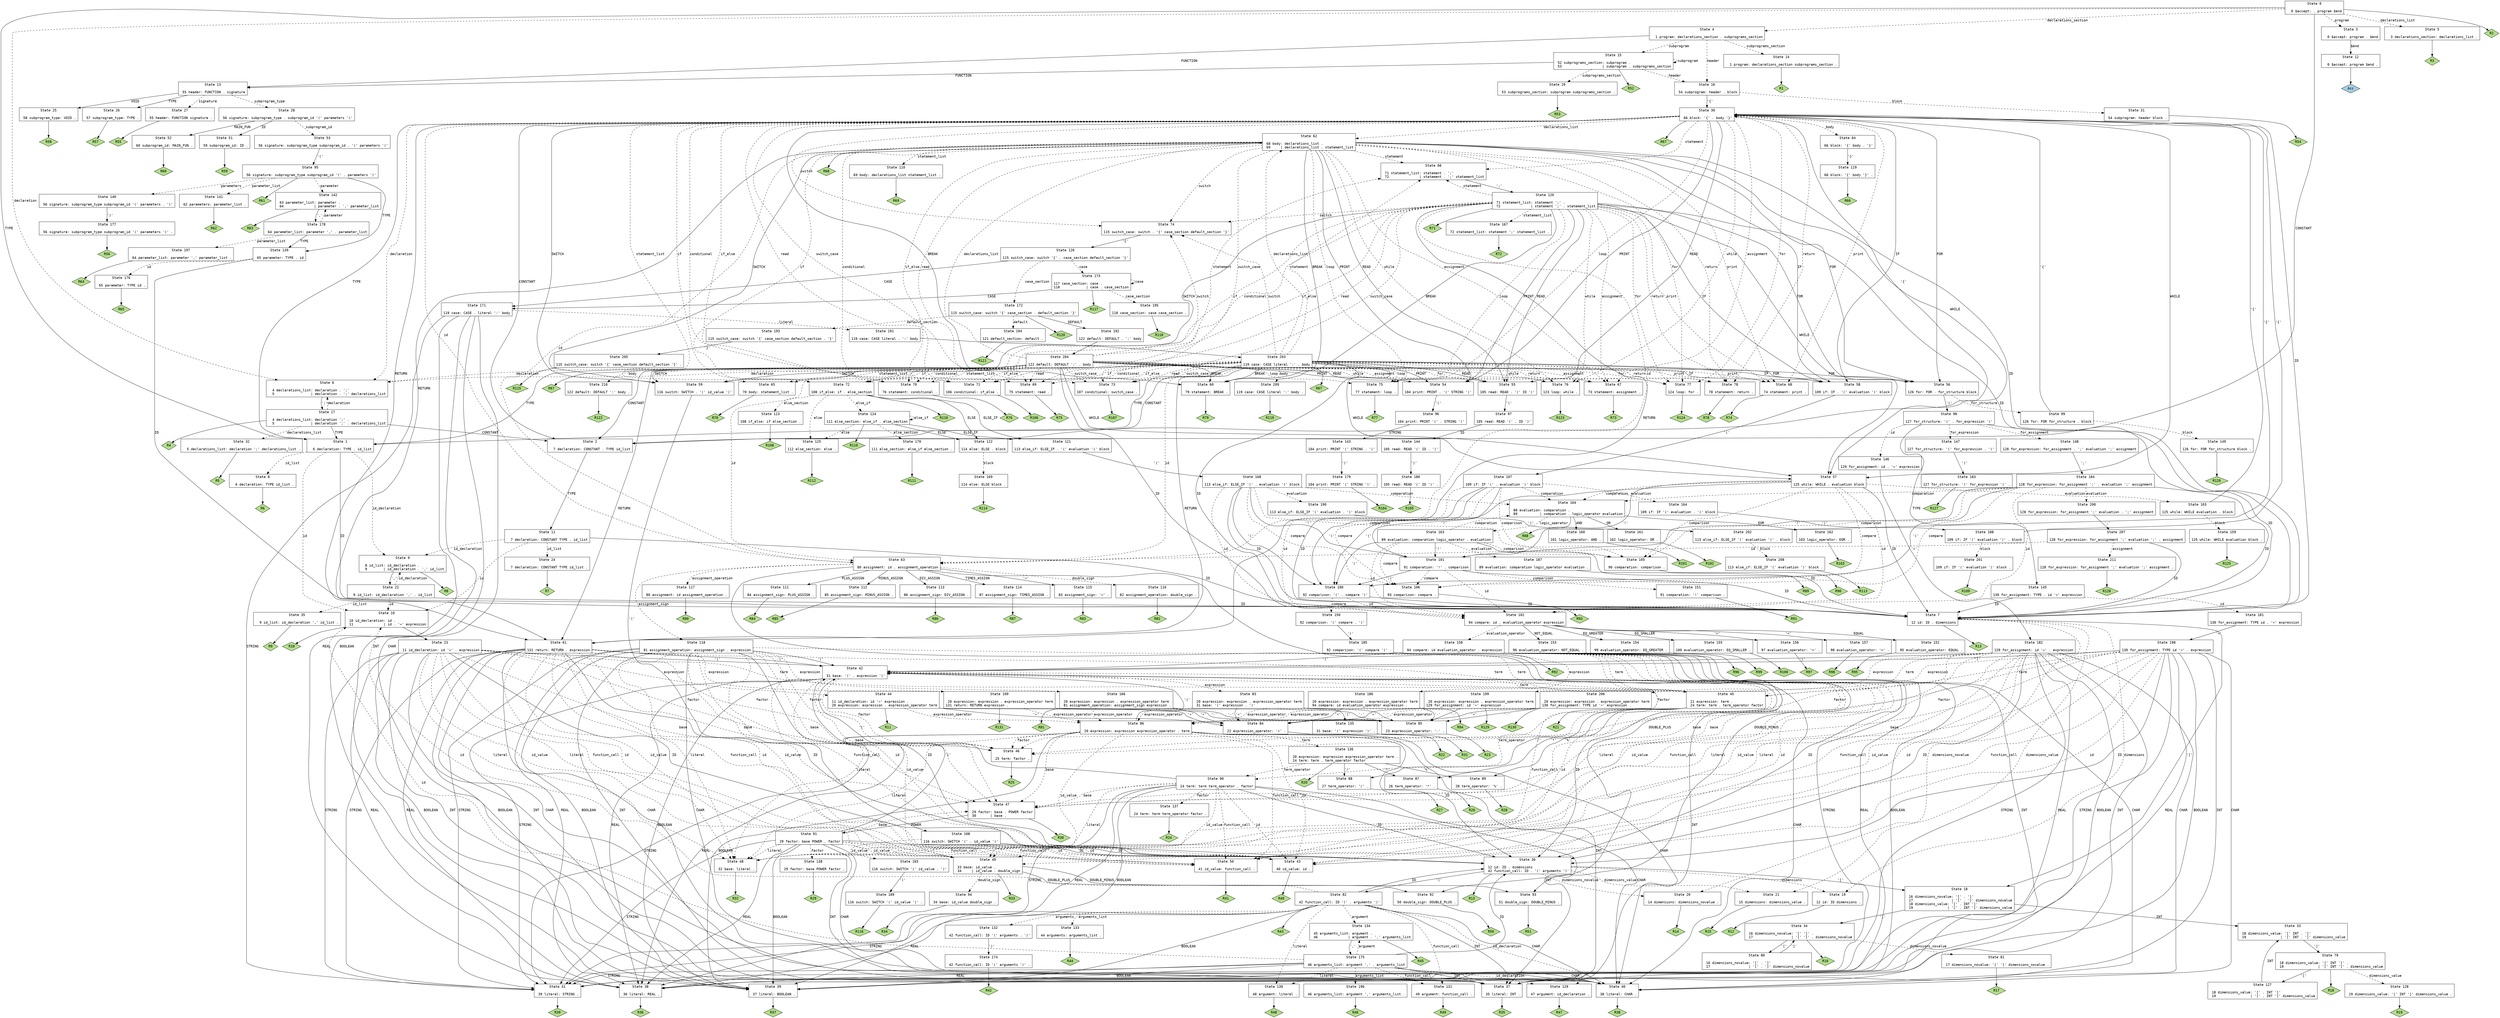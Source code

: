 // Generated by GNU Bison 3.5.1.
// Report bugs to <bug-bison@gnu.org>.
// Home page: <https://www.gnu.org/software/bison/>.

digraph "parser.y"
{
  node [fontname = courier, shape = box, colorscheme = paired6]
  edge [fontname = courier]

  0 [label="State 0\n\l  0 $accept: . program $end\l"]
  0 -> 1 [style=solid label="TYPE"]
  0 -> 2 [style=solid label="CONSTANT"]
  0 -> 3 [style=dashed label="program"]
  0 -> 4 [style=dashed label="declarations_section"]
  0 -> 5 [style=dashed label="declarations_list"]
  0 -> 6 [style=dashed label="declaration"]
  0 -> "0R2" [style=solid]
 "0R2" [label="R2", fillcolor=3, shape=diamond, style=filled]
  1 [label="State 1\n\l  6 declaration: TYPE . id_list\l"]
  1 -> 7 [style=solid label="ID"]
  1 -> 8 [style=dashed label="id_list"]
  1 -> 9 [style=dashed label="id_declaration"]
  1 -> 10 [style=dashed label="id"]
  2 [label="State 2\n\l  7 declaration: CONSTANT . TYPE id_list\l"]
  2 -> 11 [style=solid label="TYPE"]
  3 [label="State 3\n\l  0 $accept: program . $end\l"]
  3 -> 12 [style=solid label="$end"]
  4 [label="State 4\n\l  1 program: declarations_section . subprograms_section\l"]
  4 -> 13 [style=solid label="FUNCTION"]
  4 -> 14 [style=dashed label="subprograms_section"]
  4 -> 15 [style=dashed label="subprogram"]
  4 -> 16 [style=dashed label="header"]
  5 [label="State 5\n\l  3 declarations_section: declarations_list .\l"]
  5 -> "5R3" [style=solid]
 "5R3" [label="R3", fillcolor=3, shape=diamond, style=filled]
  6 [label="State 6\n\l  4 declarations_list: declaration . ';'\l  5                  | declaration . ';' declarations_list\l"]
  6 -> 17 [style=solid label="';'"]
  7 [label="State 7\n\l 12 id: ID . dimensions\l"]
  7 -> 18 [style=solid label="'['"]
  7 -> 19 [style=dashed label="dimensions"]
  7 -> 20 [style=dashed label="dimensions_novalue"]
  7 -> 21 [style=dashed label="dimensions_value"]
  7 -> "7R13" [style=solid]
 "7R13" [label="R13", fillcolor=3, shape=diamond, style=filled]
  8 [label="State 8\n\l  6 declaration: TYPE id_list .\l"]
  8 -> "8R6" [style=solid]
 "8R6" [label="R6", fillcolor=3, shape=diamond, style=filled]
  9 [label="State 9\n\l  8 id_list: id_declaration .\l  9        | id_declaration . ',' id_list\l"]
  9 -> 22 [style=solid label="','"]
  9 -> "9R8" [style=solid]
 "9R8" [label="R8", fillcolor=3, shape=diamond, style=filled]
  10 [label="State 10\n\l 10 id_declaration: id .\l 11               | id . '=' expression\l"]
  10 -> 23 [style=solid label="'='"]
  10 -> "10R10" [style=solid]
 "10R10" [label="R10", fillcolor=3, shape=diamond, style=filled]
  11 [label="State 11\n\l  7 declaration: CONSTANT TYPE . id_list\l"]
  11 -> 7 [style=solid label="ID"]
  11 -> 24 [style=dashed label="id_list"]
  11 -> 9 [style=dashed label="id_declaration"]
  11 -> 10 [style=dashed label="id"]
  12 [label="State 12\n\l  0 $accept: program $end .\l"]
  12 -> "12R0" [style=solid]
 "12R0" [label="Acc", fillcolor=1, shape=diamond, style=filled]
  13 [label="State 13\n\l 55 header: FUNCTION . signature\l"]
  13 -> 25 [style=solid label="VOID"]
  13 -> 26 [style=solid label="TYPE"]
  13 -> 27 [style=dashed label="signature"]
  13 -> 28 [style=dashed label="subprogram_type"]
  14 [label="State 14\n\l  1 program: declarations_section subprograms_section .\l"]
  14 -> "14R1" [style=solid]
 "14R1" [label="R1", fillcolor=3, shape=diamond, style=filled]
  15 [label="State 15\n\l 52 subprograms_section: subprogram .\l 53                    | subprogram . subprograms_section\l"]
  15 -> 13 [style=solid label="FUNCTION"]
  15 -> 29 [style=dashed label="subprograms_section"]
  15 -> 15 [style=dashed label="subprogram"]
  15 -> 16 [style=dashed label="header"]
  15 -> "15R52" [style=solid]
 "15R52" [label="R52", fillcolor=3, shape=diamond, style=filled]
  16 [label="State 16\n\l 54 subprogram: header . block\l"]
  16 -> 30 [style=solid label="'{'"]
  16 -> 31 [style=dashed label="block"]
  17 [label="State 17\n\l  4 declarations_list: declaration ';' .\l  5                  | declaration ';' . declarations_list\l"]
  17 -> 1 [style=solid label="TYPE"]
  17 -> 2 [style=solid label="CONSTANT"]
  17 -> 32 [style=dashed label="declarations_list"]
  17 -> 6 [style=dashed label="declaration"]
  17 -> "17R4" [style=solid]
 "17R4" [label="R4", fillcolor=3, shape=diamond, style=filled]
  18 [label="State 18\n\l 16 dimensions_novalue: '[' . ']'\l 17                   | '[' . ']' dimensions_novalue\l 18 dimensions_value: '[' . INT ']'\l 19                 | '[' . INT ']' dimensions_value\l"]
  18 -> 33 [style=solid label="INT"]
  18 -> 34 [style=solid label="']'"]
  19 [label="State 19\n\l 12 id: ID dimensions .\l"]
  19 -> "19R12" [style=solid]
 "19R12" [label="R12", fillcolor=3, shape=diamond, style=filled]
  20 [label="State 20\n\l 14 dimensions: dimensions_novalue .\l"]
  20 -> "20R14" [style=solid]
 "20R14" [label="R14", fillcolor=3, shape=diamond, style=filled]
  21 [label="State 21\n\l 15 dimensions: dimensions_value .\l"]
  21 -> "21R15" [style=solid]
 "21R15" [label="R15", fillcolor=3, shape=diamond, style=filled]
  22 [label="State 22\n\l  9 id_list: id_declaration ',' . id_list\l"]
  22 -> 7 [style=solid label="ID"]
  22 -> 35 [style=dashed label="id_list"]
  22 -> 9 [style=dashed label="id_declaration"]
  22 -> 10 [style=dashed label="id"]
  23 [label="State 23\n\l 11 id_declaration: id '=' . expression\l"]
  23 -> 36 [style=solid label="ID"]
  23 -> 37 [style=solid label="INT"]
  23 -> 38 [style=solid label="REAL"]
  23 -> 39 [style=solid label="BOOLEAN"]
  23 -> 40 [style=solid label="CHAR"]
  23 -> 41 [style=solid label="STRING"]
  23 -> 42 [style=solid label="'('"]
  23 -> 43 [style=dashed label="id"]
  23 -> 44 [style=dashed label="expression"]
  23 -> 45 [style=dashed label="term"]
  23 -> 46 [style=dashed label="factor"]
  23 -> 47 [style=dashed label="base"]
  23 -> 48 [style=dashed label="literal"]
  23 -> 49 [style=dashed label="id_value"]
  23 -> 50 [style=dashed label="function_call"]
  24 [label="State 24\n\l  7 declaration: CONSTANT TYPE id_list .\l"]
  24 -> "24R7" [style=solid]
 "24R7" [label="R7", fillcolor=3, shape=diamond, style=filled]
  25 [label="State 25\n\l 58 subprogram_type: VOID .\l"]
  25 -> "25R58" [style=solid]
 "25R58" [label="R58", fillcolor=3, shape=diamond, style=filled]
  26 [label="State 26\n\l 57 subprogram_type: TYPE .\l"]
  26 -> "26R57" [style=solid]
 "26R57" [label="R57", fillcolor=3, shape=diamond, style=filled]
  27 [label="State 27\n\l 55 header: FUNCTION signature .\l"]
  27 -> "27R55" [style=solid]
 "27R55" [label="R55", fillcolor=3, shape=diamond, style=filled]
  28 [label="State 28\n\l 56 signature: subprogram_type . subprogram_id '(' parameters ')'\l"]
  28 -> 51 [style=solid label="ID"]
  28 -> 52 [style=solid label="MAIN_FUN"]
  28 -> 53 [style=dashed label="subprogram_id"]
  29 [label="State 29\n\l 53 subprograms_section: subprogram subprograms_section .\l"]
  29 -> "29R53" [style=solid]
 "29R53" [label="R53", fillcolor=3, shape=diamond, style=filled]
  30 [label="State 30\n\l 66 block: '{' . body '}'\l"]
  30 -> 7 [style=solid label="ID"]
  30 -> 1 [style=solid label="TYPE"]
  30 -> 54 [style=solid label="PRINT"]
  30 -> 55 [style=solid label="READ"]
  30 -> 2 [style=solid label="CONSTANT"]
  30 -> 56 [style=solid label="FOR"]
  30 -> 57 [style=solid label="WHILE"]
  30 -> 58 [style=solid label="IF"]
  30 -> 59 [style=solid label="SWITCH"]
  30 -> 60 [style=solid label="BREAK"]
  30 -> 61 [style=solid label="RETURN"]
  30 -> 62 [style=dashed label="declarations_list"]
  30 -> 6 [style=dashed label="declaration"]
  30 -> 63 [style=dashed label="id"]
  30 -> 64 [style=dashed label="body"]
  30 -> 65 [style=dashed label="statement_list"]
  30 -> 66 [style=dashed label="statement"]
  30 -> 67 [style=dashed label="assignment"]
  30 -> 68 [style=dashed label="print"]
  30 -> 69 [style=dashed label="read"]
  30 -> 70 [style=dashed label="conditional"]
  30 -> 71 [style=dashed label="if_else"]
  30 -> 72 [style=dashed label="if"]
  30 -> 73 [style=dashed label="switch_case"]
  30 -> 74 [style=dashed label="switch"]
  30 -> 75 [style=dashed label="loop"]
  30 -> 76 [style=dashed label="while"]
  30 -> 77 [style=dashed label="for"]
  30 -> 78 [style=dashed label="return"]
  30 -> "30R67" [style=solid]
 "30R67" [label="R67", fillcolor=3, shape=diamond, style=filled]
  31 [label="State 31\n\l 54 subprogram: header block .\l"]
  31 -> "31R54" [style=solid]
 "31R54" [label="R54", fillcolor=3, shape=diamond, style=filled]
  32 [label="State 32\n\l  5 declarations_list: declaration ';' declarations_list .\l"]
  32 -> "32R5" [style=solid]
 "32R5" [label="R5", fillcolor=3, shape=diamond, style=filled]
  33 [label="State 33\n\l 18 dimensions_value: '[' INT . ']'\l 19                 | '[' INT . ']' dimensions_value\l"]
  33 -> 79 [style=solid label="']'"]
  34 [label="State 34\n\l 16 dimensions_novalue: '[' ']' .\l 17                   | '[' ']' . dimensions_novalue\l"]
  34 -> 80 [style=solid label="'['"]
  34 -> 81 [style=dashed label="dimensions_novalue"]
  34 -> "34R16" [style=solid]
 "34R16" [label="R16", fillcolor=3, shape=diamond, style=filled]
  35 [label="State 35\n\l  9 id_list: id_declaration ',' id_list .\l"]
  35 -> "35R9" [style=solid]
 "35R9" [label="R9", fillcolor=3, shape=diamond, style=filled]
  36 [label="State 36\n\l 12 id: ID . dimensions\l 42 function_call: ID . '(' arguments ')'\l"]
  36 -> 18 [style=solid label="'['"]
  36 -> 82 [style=solid label="'('"]
  36 -> 19 [style=dashed label="dimensions"]
  36 -> 20 [style=dashed label="dimensions_novalue"]
  36 -> 21 [style=dashed label="dimensions_value"]
  36 -> "36R13" [style=solid]
 "36R13" [label="R13", fillcolor=3, shape=diamond, style=filled]
  37 [label="State 37\n\l 35 literal: INT .\l"]
  37 -> "37R35" [style=solid]
 "37R35" [label="R35", fillcolor=3, shape=diamond, style=filled]
  38 [label="State 38\n\l 36 literal: REAL .\l"]
  38 -> "38R36" [style=solid]
 "38R36" [label="R36", fillcolor=3, shape=diamond, style=filled]
  39 [label="State 39\n\l 37 literal: BOOLEAN .\l"]
  39 -> "39R37" [style=solid]
 "39R37" [label="R37", fillcolor=3, shape=diamond, style=filled]
  40 [label="State 40\n\l 38 literal: CHAR .\l"]
  40 -> "40R38" [style=solid]
 "40R38" [label="R38", fillcolor=3, shape=diamond, style=filled]
  41 [label="State 41\n\l 39 literal: STRING .\l"]
  41 -> "41R39" [style=solid]
 "41R39" [label="R39", fillcolor=3, shape=diamond, style=filled]
  42 [label="State 42\n\l 31 base: '(' . expression ')'\l"]
  42 -> 36 [style=solid label="ID"]
  42 -> 37 [style=solid label="INT"]
  42 -> 38 [style=solid label="REAL"]
  42 -> 39 [style=solid label="BOOLEAN"]
  42 -> 40 [style=solid label="CHAR"]
  42 -> 41 [style=solid label="STRING"]
  42 -> 42 [style=solid label="'('"]
  42 -> 43 [style=dashed label="id"]
  42 -> 83 [style=dashed label="expression"]
  42 -> 45 [style=dashed label="term"]
  42 -> 46 [style=dashed label="factor"]
  42 -> 47 [style=dashed label="base"]
  42 -> 48 [style=dashed label="literal"]
  42 -> 49 [style=dashed label="id_value"]
  42 -> 50 [style=dashed label="function_call"]
  43 [label="State 43\n\l 40 id_value: id .\l"]
  43 -> "43R40" [style=solid]
 "43R40" [label="R40", fillcolor=3, shape=diamond, style=filled]
  44 [label="State 44\n\l 11 id_declaration: id '=' expression .\l 20 expression: expression . expression_operator term\l"]
  44 -> 84 [style=solid label="'+'"]
  44 -> 85 [style=solid label="'-'"]
  44 -> 86 [style=dashed label="expression_operator"]
  44 -> "44R11" [style=solid]
 "44R11" [label="R11", fillcolor=3, shape=diamond, style=filled]
  45 [label="State 45\n\l 21 expression: term .\l 24 term: term . term_operator factor\l"]
  45 -> 87 [style=solid label="'*'"]
  45 -> 88 [style=solid label="'/'"]
  45 -> 89 [style=solid label="'%'"]
  45 -> 90 [style=dashed label="term_operator"]
  45 -> "45R21" [style=solid]
 "45R21" [label="R21", fillcolor=3, shape=diamond, style=filled]
  46 [label="State 46\n\l 25 term: factor .\l"]
  46 -> "46R25" [style=solid]
 "46R25" [label="R25", fillcolor=3, shape=diamond, style=filled]
  47 [label="State 47\n\l 29 factor: base . POWER factor\l 30       | base .\l"]
  47 -> 91 [style=solid label="POWER"]
  47 -> "47R30" [style=solid]
 "47R30" [label="R30", fillcolor=3, shape=diamond, style=filled]
  48 [label="State 48\n\l 32 base: literal .\l"]
  48 -> "48R32" [style=solid]
 "48R32" [label="R32", fillcolor=3, shape=diamond, style=filled]
  49 [label="State 49\n\l 33 base: id_value .\l 34     | id_value . double_sign\l"]
  49 -> 92 [style=solid label="DOUBLE_PLUS"]
  49 -> 93 [style=solid label="DOUBLE_MINUS"]
  49 -> 94 [style=dashed label="double_sign"]
  49 -> "49R33" [style=solid]
 "49R33" [label="R33", fillcolor=3, shape=diamond, style=filled]
  50 [label="State 50\n\l 41 id_value: function_call .\l"]
  50 -> "50R41" [style=solid]
 "50R41" [label="R41", fillcolor=3, shape=diamond, style=filled]
  51 [label="State 51\n\l 59 subprogram_id: ID .\l"]
  51 -> "51R59" [style=solid]
 "51R59" [label="R59", fillcolor=3, shape=diamond, style=filled]
  52 [label="State 52\n\l 60 subprogram_id: MAIN_FUN .\l"]
  52 -> "52R60" [style=solid]
 "52R60" [label="R60", fillcolor=3, shape=diamond, style=filled]
  53 [label="State 53\n\l 56 signature: subprogram_type subprogram_id . '(' parameters ')'\l"]
  53 -> 95 [style=solid label="'('"]
  54 [label="State 54\n\l104 print: PRINT . '(' STRING ')'\l"]
  54 -> 96 [style=solid label="'('"]
  55 [label="State 55\n\l105 read: READ . '(' ID ')'\l"]
  55 -> 97 [style=solid label="'('"]
  56 [label="State 56\n\l126 for: FOR . for_structure block\l"]
  56 -> 98 [style=solid label="'('"]
  56 -> 99 [style=dashed label="for_structure"]
  57 [label="State 57\n\l125 while: WHILE . evaluation block\l"]
  57 -> 7 [style=solid label="ID"]
  57 -> 100 [style=solid label="'('"]
  57 -> 101 [style=solid label="'!'"]
  57 -> 102 [style=dashed label="id"]
  57 -> 103 [style=dashed label="evaluation"]
  57 -> 104 [style=dashed label="comparation"]
  57 -> 105 [style=dashed label="comparison"]
  57 -> 106 [style=dashed label="compare"]
  58 [label="State 58\n\l109 if: IF . '(' evaluation ')' block\l"]
  58 -> 107 [style=solid label="'('"]
  59 [label="State 59\n\l116 switch: SWITCH . '(' id_value ')'\l"]
  59 -> 108 [style=solid label="'('"]
  60 [label="State 60\n\l 79 statement: BREAK .\l"]
  60 -> "60R79" [style=solid]
 "60R79" [label="R79", fillcolor=3, shape=diamond, style=filled]
  61 [label="State 61\n\l131 return: RETURN . expression\l"]
  61 -> 36 [style=solid label="ID"]
  61 -> 37 [style=solid label="INT"]
  61 -> 38 [style=solid label="REAL"]
  61 -> 39 [style=solid label="BOOLEAN"]
  61 -> 40 [style=solid label="CHAR"]
  61 -> 41 [style=solid label="STRING"]
  61 -> 42 [style=solid label="'('"]
  61 -> 43 [style=dashed label="id"]
  61 -> 109 [style=dashed label="expression"]
  61 -> 45 [style=dashed label="term"]
  61 -> 46 [style=dashed label="factor"]
  61 -> 47 [style=dashed label="base"]
  61 -> 48 [style=dashed label="literal"]
  61 -> 49 [style=dashed label="id_value"]
  61 -> 50 [style=dashed label="function_call"]
  62 [label="State 62\n\l 68 body: declarations_list .\l 69     | declarations_list . statement_list\l"]
  62 -> 7 [style=solid label="ID"]
  62 -> 54 [style=solid label="PRINT"]
  62 -> 55 [style=solid label="READ"]
  62 -> 56 [style=solid label="FOR"]
  62 -> 57 [style=solid label="WHILE"]
  62 -> 58 [style=solid label="IF"]
  62 -> 59 [style=solid label="SWITCH"]
  62 -> 60 [style=solid label="BREAK"]
  62 -> 61 [style=solid label="RETURN"]
  62 -> 63 [style=dashed label="id"]
  62 -> 110 [style=dashed label="statement_list"]
  62 -> 66 [style=dashed label="statement"]
  62 -> 67 [style=dashed label="assignment"]
  62 -> 68 [style=dashed label="print"]
  62 -> 69 [style=dashed label="read"]
  62 -> 70 [style=dashed label="conditional"]
  62 -> 71 [style=dashed label="if_else"]
  62 -> 72 [style=dashed label="if"]
  62 -> 73 [style=dashed label="switch_case"]
  62 -> 74 [style=dashed label="switch"]
  62 -> 75 [style=dashed label="loop"]
  62 -> 76 [style=dashed label="while"]
  62 -> 77 [style=dashed label="for"]
  62 -> 78 [style=dashed label="return"]
  62 -> "62R68" [style=solid]
 "62R68" [label="R68", fillcolor=3, shape=diamond, style=filled]
  63 [label="State 63\n\l 80 assignment: id . assignment_operation\l"]
  63 -> 111 [style=solid label="PLUS_ASSIGN"]
  63 -> 112 [style=solid label="MINUS_ASSIGN"]
  63 -> 113 [style=solid label="DIV_ASSIGN"]
  63 -> 114 [style=solid label="TIMES_ASSIGN"]
  63 -> 92 [style=solid label="DOUBLE_PLUS"]
  63 -> 93 [style=solid label="DOUBLE_MINUS"]
  63 -> 115 [style=solid label="'='"]
  63 -> 116 [style=dashed label="double_sign"]
  63 -> 117 [style=dashed label="assignment_operation"]
  63 -> 118 [style=dashed label="assignment_sign"]
  64 [label="State 64\n\l 66 block: '{' body . '}'\l"]
  64 -> 119 [style=solid label="'}'"]
  65 [label="State 65\n\l 70 body: statement_list .\l"]
  65 -> "65R70" [style=solid]
 "65R70" [label="R70", fillcolor=3, shape=diamond, style=filled]
  66 [label="State 66\n\l 71 statement_list: statement . ';'\l 72               | statement . ';' statement_list\l"]
  66 -> 120 [style=solid label="';'"]
  67 [label="State 67\n\l 73 statement: assignment .\l"]
  67 -> "67R73" [style=solid]
 "67R73" [label="R73", fillcolor=3, shape=diamond, style=filled]
  68 [label="State 68\n\l 74 statement: print .\l"]
  68 -> "68R74" [style=solid]
 "68R74" [label="R74", fillcolor=3, shape=diamond, style=filled]
  69 [label="State 69\n\l 75 statement: read .\l"]
  69 -> "69R75" [style=solid]
 "69R75" [label="R75", fillcolor=3, shape=diamond, style=filled]
  70 [label="State 70\n\l 76 statement: conditional .\l"]
  70 -> "70R76" [style=solid]
 "70R76" [label="R76", fillcolor=3, shape=diamond, style=filled]
  71 [label="State 71\n\l106 conditional: if_else .\l"]
  71 -> "71R106" [style=solid]
 "71R106" [label="R106", fillcolor=3, shape=diamond, style=filled]
  72 [label="State 72\n\l108 if_else: if . else_section\l"]
  72 -> 121 [style=solid label="ELSE_IF"]
  72 -> 122 [style=solid label="ELSE"]
  72 -> 123 [style=dashed label="else_section"]
  72 -> 124 [style=dashed label="else_if"]
  72 -> 125 [style=dashed label="else"]
  72 -> "72R110" [style=solid]
 "72R110" [label="R110", fillcolor=3, shape=diamond, style=filled]
  73 [label="State 73\n\l107 conditional: switch_case .\l"]
  73 -> "73R107" [style=solid]
 "73R107" [label="R107", fillcolor=3, shape=diamond, style=filled]
  74 [label="State 74\n\l115 switch_case: switch . '{' case_section default_section '}'\l"]
  74 -> 126 [style=solid label="'{'"]
  75 [label="State 75\n\l 77 statement: loop .\l"]
  75 -> "75R77" [style=solid]
 "75R77" [label="R77", fillcolor=3, shape=diamond, style=filled]
  76 [label="State 76\n\l123 loop: while .\l"]
  76 -> "76R123" [style=solid]
 "76R123" [label="R123", fillcolor=3, shape=diamond, style=filled]
  77 [label="State 77\n\l124 loop: for .\l"]
  77 -> "77R124" [style=solid]
 "77R124" [label="R124", fillcolor=3, shape=diamond, style=filled]
  78 [label="State 78\n\l 78 statement: return .\l"]
  78 -> "78R78" [style=solid]
 "78R78" [label="R78", fillcolor=3, shape=diamond, style=filled]
  79 [label="State 79\n\l 18 dimensions_value: '[' INT ']' .\l 19                 | '[' INT ']' . dimensions_value\l"]
  79 -> 127 [style=solid label="'['"]
  79 -> 128 [style=dashed label="dimensions_value"]
  79 -> "79R18" [style=solid]
 "79R18" [label="R18", fillcolor=3, shape=diamond, style=filled]
  80 [label="State 80\n\l 16 dimensions_novalue: '[' . ']'\l 17                   | '[' . ']' dimensions_novalue\l"]
  80 -> 34 [style=solid label="']'"]
  81 [label="State 81\n\l 17 dimensions_novalue: '[' ']' dimensions_novalue .\l"]
  81 -> "81R17" [style=solid]
 "81R17" [label="R17", fillcolor=3, shape=diamond, style=filled]
  82 [label="State 82\n\l 42 function_call: ID '(' . arguments ')'\l"]
  82 -> 36 [style=solid label="ID"]
  82 -> 37 [style=solid label="INT"]
  82 -> 38 [style=solid label="REAL"]
  82 -> 39 [style=solid label="BOOLEAN"]
  82 -> 40 [style=solid label="CHAR"]
  82 -> 41 [style=solid label="STRING"]
  82 -> 129 [style=dashed label="id_declaration"]
  82 -> 10 [style=dashed label="id"]
  82 -> 130 [style=dashed label="literal"]
  82 -> 131 [style=dashed label="function_call"]
  82 -> 132 [style=dashed label="arguments"]
  82 -> 133 [style=dashed label="arguments_list"]
  82 -> 134 [style=dashed label="argument"]
  82 -> "82R43" [style=solid]
 "82R43" [label="R43", fillcolor=3, shape=diamond, style=filled]
  83 [label="State 83\n\l 20 expression: expression . expression_operator term\l 31 base: '(' expression . ')'\l"]
  83 -> 84 [style=solid label="'+'"]
  83 -> 85 [style=solid label="'-'"]
  83 -> 135 [style=solid label="')'"]
  83 -> 86 [style=dashed label="expression_operator"]
  84 [label="State 84\n\l 22 expression_operator: '+' .\l"]
  84 -> "84R22" [style=solid]
 "84R22" [label="R22", fillcolor=3, shape=diamond, style=filled]
  85 [label="State 85\n\l 23 expression_operator: '-' .\l"]
  85 -> "85R23" [style=solid]
 "85R23" [label="R23", fillcolor=3, shape=diamond, style=filled]
  86 [label="State 86\n\l 20 expression: expression expression_operator . term\l"]
  86 -> 36 [style=solid label="ID"]
  86 -> 37 [style=solid label="INT"]
  86 -> 38 [style=solid label="REAL"]
  86 -> 39 [style=solid label="BOOLEAN"]
  86 -> 40 [style=solid label="CHAR"]
  86 -> 41 [style=solid label="STRING"]
  86 -> 42 [style=solid label="'('"]
  86 -> 43 [style=dashed label="id"]
  86 -> 136 [style=dashed label="term"]
  86 -> 46 [style=dashed label="factor"]
  86 -> 47 [style=dashed label="base"]
  86 -> 48 [style=dashed label="literal"]
  86 -> 49 [style=dashed label="id_value"]
  86 -> 50 [style=dashed label="function_call"]
  87 [label="State 87\n\l 26 term_operator: '*' .\l"]
  87 -> "87R26" [style=solid]
 "87R26" [label="R26", fillcolor=3, shape=diamond, style=filled]
  88 [label="State 88\n\l 27 term_operator: '/' .\l"]
  88 -> "88R27" [style=solid]
 "88R27" [label="R27", fillcolor=3, shape=diamond, style=filled]
  89 [label="State 89\n\l 28 term_operator: '%' .\l"]
  89 -> "89R28" [style=solid]
 "89R28" [label="R28", fillcolor=3, shape=diamond, style=filled]
  90 [label="State 90\n\l 24 term: term term_operator . factor\l"]
  90 -> 36 [style=solid label="ID"]
  90 -> 37 [style=solid label="INT"]
  90 -> 38 [style=solid label="REAL"]
  90 -> 39 [style=solid label="BOOLEAN"]
  90 -> 40 [style=solid label="CHAR"]
  90 -> 41 [style=solid label="STRING"]
  90 -> 42 [style=solid label="'('"]
  90 -> 43 [style=dashed label="id"]
  90 -> 137 [style=dashed label="factor"]
  90 -> 47 [style=dashed label="base"]
  90 -> 48 [style=dashed label="literal"]
  90 -> 49 [style=dashed label="id_value"]
  90 -> 50 [style=dashed label="function_call"]
  91 [label="State 91\n\l 29 factor: base POWER . factor\l"]
  91 -> 36 [style=solid label="ID"]
  91 -> 37 [style=solid label="INT"]
  91 -> 38 [style=solid label="REAL"]
  91 -> 39 [style=solid label="BOOLEAN"]
  91 -> 40 [style=solid label="CHAR"]
  91 -> 41 [style=solid label="STRING"]
  91 -> 42 [style=solid label="'('"]
  91 -> 43 [style=dashed label="id"]
  91 -> 138 [style=dashed label="factor"]
  91 -> 47 [style=dashed label="base"]
  91 -> 48 [style=dashed label="literal"]
  91 -> 49 [style=dashed label="id_value"]
  91 -> 50 [style=dashed label="function_call"]
  92 [label="State 92\n\l 50 double_sign: DOUBLE_PLUS .\l"]
  92 -> "92R50" [style=solid]
 "92R50" [label="R50", fillcolor=3, shape=diamond, style=filled]
  93 [label="State 93\n\l 51 double_sign: DOUBLE_MINUS .\l"]
  93 -> "93R51" [style=solid]
 "93R51" [label="R51", fillcolor=3, shape=diamond, style=filled]
  94 [label="State 94\n\l 34 base: id_value double_sign .\l"]
  94 -> "94R34" [style=solid]
 "94R34" [label="R34", fillcolor=3, shape=diamond, style=filled]
  95 [label="State 95\n\l 56 signature: subprogram_type subprogram_id '(' . parameters ')'\l"]
  95 -> 139 [style=solid label="TYPE"]
  95 -> 140 [style=dashed label="parameters"]
  95 -> 141 [style=dashed label="parameter_list"]
  95 -> 142 [style=dashed label="parameter"]
  95 -> "95R61" [style=solid]
 "95R61" [label="R61", fillcolor=3, shape=diamond, style=filled]
  96 [label="State 96\n\l104 print: PRINT '(' . STRING ')'\l"]
  96 -> 143 [style=solid label="STRING"]
  97 [label="State 97\n\l105 read: READ '(' . ID ')'\l"]
  97 -> 144 [style=solid label="ID"]
  98 [label="State 98\n\l127 for_structure: '(' . for_expression ')'\l"]
  98 -> 7 [style=solid label="ID"]
  98 -> 145 [style=solid label="TYPE"]
  98 -> 146 [style=dashed label="id"]
  98 -> 147 [style=dashed label="for_expression"]
  98 -> 148 [style=dashed label="for_assignment"]
  99 [label="State 99\n\l126 for: FOR for_structure . block\l"]
  99 -> 30 [style=solid label="'{'"]
  99 -> 149 [style=dashed label="block"]
  100 [label="State 100\n\l 92 comparison: '(' . compare ')'\l"]
  100 -> 7 [style=solid label="ID"]
  100 -> 102 [style=dashed label="id"]
  100 -> 150 [style=dashed label="compare"]
  101 [label="State 101\n\l 91 comparation: '!' . comparison\l"]
  101 -> 7 [style=solid label="ID"]
  101 -> 100 [style=solid label="'('"]
  101 -> 102 [style=dashed label="id"]
  101 -> 151 [style=dashed label="comparison"]
  101 -> 106 [style=dashed label="compare"]
  102 [label="State 102\n\l 94 compare: id . evaluation_operator expression\l"]
  102 -> 152 [style=solid label="EQUAL"]
  102 -> 153 [style=solid label="NOT_EQUAL"]
  102 -> 154 [style=solid label="EQ_GREATER"]
  102 -> 155 [style=solid label="EQ_SMALLER"]
  102 -> 156 [style=solid label="'>'"]
  102 -> 157 [style=solid label="'<'"]
  102 -> 158 [style=dashed label="evaluation_operator"]
  103 [label="State 103\n\l125 while: WHILE evaluation . block\l"]
  103 -> 30 [style=solid label="'{'"]
  103 -> 159 [style=dashed label="block"]
  104 [label="State 104\n\l 88 evaluation: comparation .\l 89           | comparation . logic_operator evaluation\l"]
  104 -> 160 [style=solid label="AND"]
  104 -> 161 [style=solid label="OR"]
  104 -> 162 [style=solid label="EOR"]
  104 -> 163 [style=dashed label="logic_operator"]
  104 -> "104R88" [style=solid]
 "104R88" [label="R88", fillcolor=3, shape=diamond, style=filled]
  105 [label="State 105\n\l 90 comparation: comparison .\l"]
  105 -> "105R90" [style=solid]
 "105R90" [label="R90", fillcolor=3, shape=diamond, style=filled]
  106 [label="State 106\n\l 93 comparison: compare .\l"]
  106 -> "106R93" [style=solid]
 "106R93" [label="R93", fillcolor=3, shape=diamond, style=filled]
  107 [label="State 107\n\l109 if: IF '(' . evaluation ')' block\l"]
  107 -> 7 [style=solid label="ID"]
  107 -> 100 [style=solid label="'('"]
  107 -> 101 [style=solid label="'!'"]
  107 -> 102 [style=dashed label="id"]
  107 -> 164 [style=dashed label="evaluation"]
  107 -> 104 [style=dashed label="comparation"]
  107 -> 105 [style=dashed label="comparison"]
  107 -> 106 [style=dashed label="compare"]
  108 [label="State 108\n\l116 switch: SWITCH '(' . id_value ')'\l"]
  108 -> 36 [style=solid label="ID"]
  108 -> 43 [style=dashed label="id"]
  108 -> 165 [style=dashed label="id_value"]
  108 -> 50 [style=dashed label="function_call"]
  109 [label="State 109\n\l 20 expression: expression . expression_operator term\l131 return: RETURN expression .\l"]
  109 -> 84 [style=solid label="'+'"]
  109 -> 85 [style=solid label="'-'"]
  109 -> 86 [style=dashed label="expression_operator"]
  109 -> "109R131" [style=solid]
 "109R131" [label="R131", fillcolor=3, shape=diamond, style=filled]
  110 [label="State 110\n\l 69 body: declarations_list statement_list .\l"]
  110 -> "110R69" [style=solid]
 "110R69" [label="R69", fillcolor=3, shape=diamond, style=filled]
  111 [label="State 111\n\l 84 assignment_sign: PLUS_ASSIGN .\l"]
  111 -> "111R84" [style=solid]
 "111R84" [label="R84", fillcolor=3, shape=diamond, style=filled]
  112 [label="State 112\n\l 85 assignment_sign: MINUS_ASSIGN .\l"]
  112 -> "112R85" [style=solid]
 "112R85" [label="R85", fillcolor=3, shape=diamond, style=filled]
  113 [label="State 113\n\l 86 assignment_sign: DIV_ASSIGN .\l"]
  113 -> "113R86" [style=solid]
 "113R86" [label="R86", fillcolor=3, shape=diamond, style=filled]
  114 [label="State 114\n\l 87 assignment_sign: TIMES_ASSIGN .\l"]
  114 -> "114R87" [style=solid]
 "114R87" [label="R87", fillcolor=3, shape=diamond, style=filled]
  115 [label="State 115\n\l 83 assignment_sign: '=' .\l"]
  115 -> "115R83" [style=solid]
 "115R83" [label="R83", fillcolor=3, shape=diamond, style=filled]
  116 [label="State 116\n\l 82 assignment_operation: double_sign .\l"]
  116 -> "116R82" [style=solid]
 "116R82" [label="R82", fillcolor=3, shape=diamond, style=filled]
  117 [label="State 117\n\l 80 assignment: id assignment_operation .\l"]
  117 -> "117R80" [style=solid]
 "117R80" [label="R80", fillcolor=3, shape=diamond, style=filled]
  118 [label="State 118\n\l 81 assignment_operation: assignment_sign . expression\l"]
  118 -> 36 [style=solid label="ID"]
  118 -> 37 [style=solid label="INT"]
  118 -> 38 [style=solid label="REAL"]
  118 -> 39 [style=solid label="BOOLEAN"]
  118 -> 40 [style=solid label="CHAR"]
  118 -> 41 [style=solid label="STRING"]
  118 -> 42 [style=solid label="'('"]
  118 -> 43 [style=dashed label="id"]
  118 -> 166 [style=dashed label="expression"]
  118 -> 45 [style=dashed label="term"]
  118 -> 46 [style=dashed label="factor"]
  118 -> 47 [style=dashed label="base"]
  118 -> 48 [style=dashed label="literal"]
  118 -> 49 [style=dashed label="id_value"]
  118 -> 50 [style=dashed label="function_call"]
  119 [label="State 119\n\l 66 block: '{' body '}' .\l"]
  119 -> "119R66" [style=solid]
 "119R66" [label="R66", fillcolor=3, shape=diamond, style=filled]
  120 [label="State 120\n\l 71 statement_list: statement ';' .\l 72               | statement ';' . statement_list\l"]
  120 -> 7 [style=solid label="ID"]
  120 -> 54 [style=solid label="PRINT"]
  120 -> 55 [style=solid label="READ"]
  120 -> 56 [style=solid label="FOR"]
  120 -> 57 [style=solid label="WHILE"]
  120 -> 58 [style=solid label="IF"]
  120 -> 59 [style=solid label="SWITCH"]
  120 -> 60 [style=solid label="BREAK"]
  120 -> 61 [style=solid label="RETURN"]
  120 -> 63 [style=dashed label="id"]
  120 -> 167 [style=dashed label="statement_list"]
  120 -> 66 [style=dashed label="statement"]
  120 -> 67 [style=dashed label="assignment"]
  120 -> 68 [style=dashed label="print"]
  120 -> 69 [style=dashed label="read"]
  120 -> 70 [style=dashed label="conditional"]
  120 -> 71 [style=dashed label="if_else"]
  120 -> 72 [style=dashed label="if"]
  120 -> 73 [style=dashed label="switch_case"]
  120 -> 74 [style=dashed label="switch"]
  120 -> 75 [style=dashed label="loop"]
  120 -> 76 [style=dashed label="while"]
  120 -> 77 [style=dashed label="for"]
  120 -> 78 [style=dashed label="return"]
  120 -> "120R71" [style=solid]
 "120R71" [label="R71", fillcolor=3, shape=diamond, style=filled]
  121 [label="State 121\n\l113 else_if: ELSE_IF . '(' evaluation ')' block\l"]
  121 -> 168 [style=solid label="'('"]
  122 [label="State 122\n\l114 else: ELSE . block\l"]
  122 -> 30 [style=solid label="'{'"]
  122 -> 169 [style=dashed label="block"]
  123 [label="State 123\n\l108 if_else: if else_section .\l"]
  123 -> "123R108" [style=solid]
 "123R108" [label="R108", fillcolor=3, shape=diamond, style=filled]
  124 [label="State 124\n\l111 else_section: else_if . else_section\l"]
  124 -> 121 [style=solid label="ELSE_IF"]
  124 -> 122 [style=solid label="ELSE"]
  124 -> 170 [style=dashed label="else_section"]
  124 -> 124 [style=dashed label="else_if"]
  124 -> 125 [style=dashed label="else"]
  124 -> "124R110" [style=solid]
 "124R110" [label="R110", fillcolor=3, shape=diamond, style=filled]
  125 [label="State 125\n\l112 else_section: else .\l"]
  125 -> "125R112" [style=solid]
 "125R112" [label="R112", fillcolor=3, shape=diamond, style=filled]
  126 [label="State 126\n\l115 switch_case: switch '{' . case_section default_section '}'\l"]
  126 -> 171 [style=solid label="CASE"]
  126 -> 172 [style=dashed label="case_section"]
  126 -> 173 [style=dashed label="case"]
  127 [label="State 127\n\l 18 dimensions_value: '[' . INT ']'\l 19                 | '[' . INT ']' dimensions_value\l"]
  127 -> 33 [style=solid label="INT"]
  128 [label="State 128\n\l 19 dimensions_value: '[' INT ']' dimensions_value .\l"]
  128 -> "128R19" [style=solid]
 "128R19" [label="R19", fillcolor=3, shape=diamond, style=filled]
  129 [label="State 129\n\l 47 argument: id_declaration .\l"]
  129 -> "129R47" [style=solid]
 "129R47" [label="R47", fillcolor=3, shape=diamond, style=filled]
  130 [label="State 130\n\l 48 argument: literal .\l"]
  130 -> "130R48" [style=solid]
 "130R48" [label="R48", fillcolor=3, shape=diamond, style=filled]
  131 [label="State 131\n\l 49 argument: function_call .\l"]
  131 -> "131R49" [style=solid]
 "131R49" [label="R49", fillcolor=3, shape=diamond, style=filled]
  132 [label="State 132\n\l 42 function_call: ID '(' arguments . ')'\l"]
  132 -> 174 [style=solid label="')'"]
  133 [label="State 133\n\l 44 arguments: arguments_list .\l"]
  133 -> "133R44" [style=solid]
 "133R44" [label="R44", fillcolor=3, shape=diamond, style=filled]
  134 [label="State 134\n\l 45 arguments_list: argument .\l 46               | argument . ',' arguments_list\l"]
  134 -> 175 [style=solid label="','"]
  134 -> "134R45" [style=solid]
 "134R45" [label="R45", fillcolor=3, shape=diamond, style=filled]
  135 [label="State 135\n\l 31 base: '(' expression ')' .\l"]
  135 -> "135R31" [style=solid]
 "135R31" [label="R31", fillcolor=3, shape=diamond, style=filled]
  136 [label="State 136\n\l 20 expression: expression expression_operator term .\l 24 term: term . term_operator factor\l"]
  136 -> 87 [style=solid label="'*'"]
  136 -> 88 [style=solid label="'/'"]
  136 -> 89 [style=solid label="'%'"]
  136 -> 90 [style=dashed label="term_operator"]
  136 -> "136R20" [style=solid]
 "136R20" [label="R20", fillcolor=3, shape=diamond, style=filled]
  137 [label="State 137\n\l 24 term: term term_operator factor .\l"]
  137 -> "137R24" [style=solid]
 "137R24" [label="R24", fillcolor=3, shape=diamond, style=filled]
  138 [label="State 138\n\l 29 factor: base POWER factor .\l"]
  138 -> "138R29" [style=solid]
 "138R29" [label="R29", fillcolor=3, shape=diamond, style=filled]
  139 [label="State 139\n\l 65 parameter: TYPE . id\l"]
  139 -> 7 [style=solid label="ID"]
  139 -> 176 [style=dashed label="id"]
  140 [label="State 140\n\l 56 signature: subprogram_type subprogram_id '(' parameters . ')'\l"]
  140 -> 177 [style=solid label="')'"]
  141 [label="State 141\n\l 62 parameters: parameter_list .\l"]
  141 -> "141R62" [style=solid]
 "141R62" [label="R62", fillcolor=3, shape=diamond, style=filled]
  142 [label="State 142\n\l 63 parameter_list: parameter .\l 64               | parameter . ',' parameter_list\l"]
  142 -> 178 [style=solid label="','"]
  142 -> "142R63" [style=solid]
 "142R63" [label="R63", fillcolor=3, shape=diamond, style=filled]
  143 [label="State 143\n\l104 print: PRINT '(' STRING . ')'\l"]
  143 -> 179 [style=solid label="')'"]
  144 [label="State 144\n\l105 read: READ '(' ID . ')'\l"]
  144 -> 180 [style=solid label="')'"]
  145 [label="State 145\n\l130 for_assignment: TYPE . id '=' expression\l"]
  145 -> 7 [style=solid label="ID"]
  145 -> 181 [style=dashed label="id"]
  146 [label="State 146\n\l129 for_assignment: id . '=' expression\l"]
  146 -> 182 [style=solid label="'='"]
  147 [label="State 147\n\l127 for_structure: '(' for_expression . ')'\l"]
  147 -> 183 [style=solid label="')'"]
  148 [label="State 148\n\l128 for_expression: for_assignment . ';' evaluation ';' assignment\l"]
  148 -> 184 [style=solid label="';'"]
  149 [label="State 149\n\l126 for: FOR for_structure block .\l"]
  149 -> "149R126" [style=solid]
 "149R126" [label="R126", fillcolor=3, shape=diamond, style=filled]
  150 [label="State 150\n\l 92 comparison: '(' compare . ')'\l"]
  150 -> 185 [style=solid label="')'"]
  151 [label="State 151\n\l 91 comparation: '!' comparison .\l"]
  151 -> "151R91" [style=solid]
 "151R91" [label="R91", fillcolor=3, shape=diamond, style=filled]
  152 [label="State 152\n\l 95 evaluation_operator: EQUAL .\l"]
  152 -> "152R95" [style=solid]
 "152R95" [label="R95", fillcolor=3, shape=diamond, style=filled]
  153 [label="State 153\n\l 96 evaluation_operator: NOT_EQUAL .\l"]
  153 -> "153R96" [style=solid]
 "153R96" [label="R96", fillcolor=3, shape=diamond, style=filled]
  154 [label="State 154\n\l 99 evaluation_operator: EQ_GREATER .\l"]
  154 -> "154R99" [style=solid]
 "154R99" [label="R99", fillcolor=3, shape=diamond, style=filled]
  155 [label="State 155\n\l100 evaluation_operator: EQ_SMALLER .\l"]
  155 -> "155R100" [style=solid]
 "155R100" [label="R100", fillcolor=3, shape=diamond, style=filled]
  156 [label="State 156\n\l 97 evaluation_operator: '>' .\l"]
  156 -> "156R97" [style=solid]
 "156R97" [label="R97", fillcolor=3, shape=diamond, style=filled]
  157 [label="State 157\n\l 98 evaluation_operator: '<' .\l"]
  157 -> "157R98" [style=solid]
 "157R98" [label="R98", fillcolor=3, shape=diamond, style=filled]
  158 [label="State 158\n\l 94 compare: id evaluation_operator . expression\l"]
  158 -> 36 [style=solid label="ID"]
  158 -> 37 [style=solid label="INT"]
  158 -> 38 [style=solid label="REAL"]
  158 -> 39 [style=solid label="BOOLEAN"]
  158 -> 40 [style=solid label="CHAR"]
  158 -> 41 [style=solid label="STRING"]
  158 -> 42 [style=solid label="'('"]
  158 -> 43 [style=dashed label="id"]
  158 -> 186 [style=dashed label="expression"]
  158 -> 45 [style=dashed label="term"]
  158 -> 46 [style=dashed label="factor"]
  158 -> 47 [style=dashed label="base"]
  158 -> 48 [style=dashed label="literal"]
  158 -> 49 [style=dashed label="id_value"]
  158 -> 50 [style=dashed label="function_call"]
  159 [label="State 159\n\l125 while: WHILE evaluation block .\l"]
  159 -> "159R125" [style=solid]
 "159R125" [label="R125", fillcolor=3, shape=diamond, style=filled]
  160 [label="State 160\n\l101 logic_operator: AND .\l"]
  160 -> "160R101" [style=solid]
 "160R101" [label="R101", fillcolor=3, shape=diamond, style=filled]
  161 [label="State 161\n\l102 logic_operator: OR .\l"]
  161 -> "161R102" [style=solid]
 "161R102" [label="R102", fillcolor=3, shape=diamond, style=filled]
  162 [label="State 162\n\l103 logic_operator: EOR .\l"]
  162 -> "162R103" [style=solid]
 "162R103" [label="R103", fillcolor=3, shape=diamond, style=filled]
  163 [label="State 163\n\l 89 evaluation: comparation logic_operator . evaluation\l"]
  163 -> 7 [style=solid label="ID"]
  163 -> 100 [style=solid label="'('"]
  163 -> 101 [style=solid label="'!'"]
  163 -> 102 [style=dashed label="id"]
  163 -> 187 [style=dashed label="evaluation"]
  163 -> 104 [style=dashed label="comparation"]
  163 -> 105 [style=dashed label="comparison"]
  163 -> 106 [style=dashed label="compare"]
  164 [label="State 164\n\l109 if: IF '(' evaluation . ')' block\l"]
  164 -> 188 [style=solid label="')'"]
  165 [label="State 165\n\l116 switch: SWITCH '(' id_value . ')'\l"]
  165 -> 189 [style=solid label="')'"]
  166 [label="State 166\n\l 20 expression: expression . expression_operator term\l 81 assignment_operation: assignment_sign expression .\l"]
  166 -> 84 [style=solid label="'+'"]
  166 -> 85 [style=solid label="'-'"]
  166 -> 86 [style=dashed label="expression_operator"]
  166 -> "166R81" [style=solid]
 "166R81" [label="R81", fillcolor=3, shape=diamond, style=filled]
  167 [label="State 167\n\l 72 statement_list: statement ';' statement_list .\l"]
  167 -> "167R72" [style=solid]
 "167R72" [label="R72", fillcolor=3, shape=diamond, style=filled]
  168 [label="State 168\n\l113 else_if: ELSE_IF '(' . evaluation ')' block\l"]
  168 -> 7 [style=solid label="ID"]
  168 -> 100 [style=solid label="'('"]
  168 -> 101 [style=solid label="'!'"]
  168 -> 102 [style=dashed label="id"]
  168 -> 190 [style=dashed label="evaluation"]
  168 -> 104 [style=dashed label="comparation"]
  168 -> 105 [style=dashed label="comparison"]
  168 -> 106 [style=dashed label="compare"]
  169 [label="State 169\n\l114 else: ELSE block .\l"]
  169 -> "169R114" [style=solid]
 "169R114" [label="R114", fillcolor=3, shape=diamond, style=filled]
  170 [label="State 170\n\l111 else_section: else_if else_section .\l"]
  170 -> "170R111" [style=solid]
 "170R111" [label="R111", fillcolor=3, shape=diamond, style=filled]
  171 [label="State 171\n\l119 case: CASE . literal ':' body\l"]
  171 -> 37 [style=solid label="INT"]
  171 -> 38 [style=solid label="REAL"]
  171 -> 39 [style=solid label="BOOLEAN"]
  171 -> 40 [style=solid label="CHAR"]
  171 -> 41 [style=solid label="STRING"]
  171 -> 191 [style=dashed label="literal"]
  172 [label="State 172\n\l115 switch_case: switch '{' case_section . default_section '}'\l"]
  172 -> 192 [style=solid label="DEFAULT"]
  172 -> 193 [style=dashed label="default_section"]
  172 -> 194 [style=dashed label="default"]
  172 -> "172R120" [style=solid]
 "172R120" [label="R120", fillcolor=3, shape=diamond, style=filled]
  173 [label="State 173\n\l117 case_section: case .\l118             | case . case_section\l"]
  173 -> 171 [style=solid label="CASE"]
  173 -> 195 [style=dashed label="case_section"]
  173 -> 173 [style=dashed label="case"]
  173 -> "173R117" [style=solid]
 "173R117" [label="R117", fillcolor=3, shape=diamond, style=filled]
  174 [label="State 174\n\l 42 function_call: ID '(' arguments ')' .\l"]
  174 -> "174R42" [style=solid]
 "174R42" [label="R42", fillcolor=3, shape=diamond, style=filled]
  175 [label="State 175\n\l 46 arguments_list: argument ',' . arguments_list\l"]
  175 -> 36 [style=solid label="ID"]
  175 -> 37 [style=solid label="INT"]
  175 -> 38 [style=solid label="REAL"]
  175 -> 39 [style=solid label="BOOLEAN"]
  175 -> 40 [style=solid label="CHAR"]
  175 -> 41 [style=solid label="STRING"]
  175 -> 129 [style=dashed label="id_declaration"]
  175 -> 10 [style=dashed label="id"]
  175 -> 130 [style=dashed label="literal"]
  175 -> 131 [style=dashed label="function_call"]
  175 -> 196 [style=dashed label="arguments_list"]
  175 -> 134 [style=dashed label="argument"]
  176 [label="State 176\n\l 65 parameter: TYPE id .\l"]
  176 -> "176R65" [style=solid]
 "176R65" [label="R65", fillcolor=3, shape=diamond, style=filled]
  177 [label="State 177\n\l 56 signature: subprogram_type subprogram_id '(' parameters ')' .\l"]
  177 -> "177R56" [style=solid]
 "177R56" [label="R56", fillcolor=3, shape=diamond, style=filled]
  178 [label="State 178\n\l 64 parameter_list: parameter ',' . parameter_list\l"]
  178 -> 139 [style=solid label="TYPE"]
  178 -> 197 [style=dashed label="parameter_list"]
  178 -> 142 [style=dashed label="parameter"]
  179 [label="State 179\n\l104 print: PRINT '(' STRING ')' .\l"]
  179 -> "179R104" [style=solid]
 "179R104" [label="R104", fillcolor=3, shape=diamond, style=filled]
  180 [label="State 180\n\l105 read: READ '(' ID ')' .\l"]
  180 -> "180R105" [style=solid]
 "180R105" [label="R105", fillcolor=3, shape=diamond, style=filled]
  181 [label="State 181\n\l130 for_assignment: TYPE id . '=' expression\l"]
  181 -> 198 [style=solid label="'='"]
  182 [label="State 182\n\l129 for_assignment: id '=' . expression\l"]
  182 -> 36 [style=solid label="ID"]
  182 -> 37 [style=solid label="INT"]
  182 -> 38 [style=solid label="REAL"]
  182 -> 39 [style=solid label="BOOLEAN"]
  182 -> 40 [style=solid label="CHAR"]
  182 -> 41 [style=solid label="STRING"]
  182 -> 42 [style=solid label="'('"]
  182 -> 43 [style=dashed label="id"]
  182 -> 199 [style=dashed label="expression"]
  182 -> 45 [style=dashed label="term"]
  182 -> 46 [style=dashed label="factor"]
  182 -> 47 [style=dashed label="base"]
  182 -> 48 [style=dashed label="literal"]
  182 -> 49 [style=dashed label="id_value"]
  182 -> 50 [style=dashed label="function_call"]
  183 [label="State 183\n\l127 for_structure: '(' for_expression ')' .\l"]
  183 -> "183R127" [style=solid]
 "183R127" [label="R127", fillcolor=3, shape=diamond, style=filled]
  184 [label="State 184\n\l128 for_expression: for_assignment ';' . evaluation ';' assignment\l"]
  184 -> 7 [style=solid label="ID"]
  184 -> 100 [style=solid label="'('"]
  184 -> 101 [style=solid label="'!'"]
  184 -> 102 [style=dashed label="id"]
  184 -> 200 [style=dashed label="evaluation"]
  184 -> 104 [style=dashed label="comparation"]
  184 -> 105 [style=dashed label="comparison"]
  184 -> 106 [style=dashed label="compare"]
  185 [label="State 185\n\l 92 comparison: '(' compare ')' .\l"]
  185 -> "185R92" [style=solid]
 "185R92" [label="R92", fillcolor=3, shape=diamond, style=filled]
  186 [label="State 186\n\l 20 expression: expression . expression_operator term\l 94 compare: id evaluation_operator expression .\l"]
  186 -> 84 [style=solid label="'+'"]
  186 -> 85 [style=solid label="'-'"]
  186 -> 86 [style=dashed label="expression_operator"]
  186 -> "186R94" [style=solid]
 "186R94" [label="R94", fillcolor=3, shape=diamond, style=filled]
  187 [label="State 187\n\l 89 evaluation: comparation logic_operator evaluation .\l"]
  187 -> "187R89" [style=solid]
 "187R89" [label="R89", fillcolor=3, shape=diamond, style=filled]
  188 [label="State 188\n\l109 if: IF '(' evaluation ')' . block\l"]
  188 -> 30 [style=solid label="'{'"]
  188 -> 201 [style=dashed label="block"]
  189 [label="State 189\n\l116 switch: SWITCH '(' id_value ')' .\l"]
  189 -> "189R116" [style=solid]
 "189R116" [label="R116", fillcolor=3, shape=diamond, style=filled]
  190 [label="State 190\n\l113 else_if: ELSE_IF '(' evaluation . ')' block\l"]
  190 -> 202 [style=solid label="')'"]
  191 [label="State 191\n\l119 case: CASE literal . ':' body\l"]
  191 -> 203 [style=solid label="':'"]
  192 [label="State 192\n\l122 default: DEFAULT . ':' body\l"]
  192 -> 204 [style=solid label="':'"]
  193 [label="State 193\n\l115 switch_case: switch '{' case_section default_section . '}'\l"]
  193 -> 205 [style=solid label="'}'"]
  194 [label="State 194\n\l121 default_section: default .\l"]
  194 -> "194R121" [style=solid]
 "194R121" [label="R121", fillcolor=3, shape=diamond, style=filled]
  195 [label="State 195\n\l118 case_section: case case_section .\l"]
  195 -> "195R118" [style=solid]
 "195R118" [label="R118", fillcolor=3, shape=diamond, style=filled]
  196 [label="State 196\n\l 46 arguments_list: argument ',' arguments_list .\l"]
  196 -> "196R46" [style=solid]
 "196R46" [label="R46", fillcolor=3, shape=diamond, style=filled]
  197 [label="State 197\n\l 64 parameter_list: parameter ',' parameter_list .\l"]
  197 -> "197R64" [style=solid]
 "197R64" [label="R64", fillcolor=3, shape=diamond, style=filled]
  198 [label="State 198\n\l130 for_assignment: TYPE id '=' . expression\l"]
  198 -> 36 [style=solid label="ID"]
  198 -> 37 [style=solid label="INT"]
  198 -> 38 [style=solid label="REAL"]
  198 -> 39 [style=solid label="BOOLEAN"]
  198 -> 40 [style=solid label="CHAR"]
  198 -> 41 [style=solid label="STRING"]
  198 -> 42 [style=solid label="'('"]
  198 -> 43 [style=dashed label="id"]
  198 -> 206 [style=dashed label="expression"]
  198 -> 45 [style=dashed label="term"]
  198 -> 46 [style=dashed label="factor"]
  198 -> 47 [style=dashed label="base"]
  198 -> 48 [style=dashed label="literal"]
  198 -> 49 [style=dashed label="id_value"]
  198 -> 50 [style=dashed label="function_call"]
  199 [label="State 199\n\l 20 expression: expression . expression_operator term\l129 for_assignment: id '=' expression .\l"]
  199 -> 84 [style=solid label="'+'"]
  199 -> 85 [style=solid label="'-'"]
  199 -> 86 [style=dashed label="expression_operator"]
  199 -> "199R129" [style=solid]
 "199R129" [label="R129", fillcolor=3, shape=diamond, style=filled]
  200 [label="State 200\n\l128 for_expression: for_assignment ';' evaluation . ';' assignment\l"]
  200 -> 207 [style=solid label="';'"]
  201 [label="State 201\n\l109 if: IF '(' evaluation ')' block .\l"]
  201 -> "201R109" [style=solid]
 "201R109" [label="R109", fillcolor=3, shape=diamond, style=filled]
  202 [label="State 202\n\l113 else_if: ELSE_IF '(' evaluation ')' . block\l"]
  202 -> 30 [style=solid label="'{'"]
  202 -> 208 [style=dashed label="block"]
  203 [label="State 203\n\l119 case: CASE literal ':' . body\l"]
  203 -> 7 [style=solid label="ID"]
  203 -> 1 [style=solid label="TYPE"]
  203 -> 54 [style=solid label="PRINT"]
  203 -> 55 [style=solid label="READ"]
  203 -> 2 [style=solid label="CONSTANT"]
  203 -> 56 [style=solid label="FOR"]
  203 -> 57 [style=solid label="WHILE"]
  203 -> 58 [style=solid label="IF"]
  203 -> 59 [style=solid label="SWITCH"]
  203 -> 60 [style=solid label="BREAK"]
  203 -> 61 [style=solid label="RETURN"]
  203 -> 62 [style=dashed label="declarations_list"]
  203 -> 6 [style=dashed label="declaration"]
  203 -> 63 [style=dashed label="id"]
  203 -> 209 [style=dashed label="body"]
  203 -> 65 [style=dashed label="statement_list"]
  203 -> 66 [style=dashed label="statement"]
  203 -> 67 [style=dashed label="assignment"]
  203 -> 68 [style=dashed label="print"]
  203 -> 69 [style=dashed label="read"]
  203 -> 70 [style=dashed label="conditional"]
  203 -> 71 [style=dashed label="if_else"]
  203 -> 72 [style=dashed label="if"]
  203 -> 73 [style=dashed label="switch_case"]
  203 -> 74 [style=dashed label="switch"]
  203 -> 75 [style=dashed label="loop"]
  203 -> 76 [style=dashed label="while"]
  203 -> 77 [style=dashed label="for"]
  203 -> 78 [style=dashed label="return"]
  203 -> "203R67" [style=solid]
 "203R67" [label="R67", fillcolor=3, shape=diamond, style=filled]
  204 [label="State 204\n\l122 default: DEFAULT ':' . body\l"]
  204 -> 7 [style=solid label="ID"]
  204 -> 1 [style=solid label="TYPE"]
  204 -> 54 [style=solid label="PRINT"]
  204 -> 55 [style=solid label="READ"]
  204 -> 2 [style=solid label="CONSTANT"]
  204 -> 56 [style=solid label="FOR"]
  204 -> 57 [style=solid label="WHILE"]
  204 -> 58 [style=solid label="IF"]
  204 -> 59 [style=solid label="SWITCH"]
  204 -> 60 [style=solid label="BREAK"]
  204 -> 61 [style=solid label="RETURN"]
  204 -> 62 [style=dashed label="declarations_list"]
  204 -> 6 [style=dashed label="declaration"]
  204 -> 63 [style=dashed label="id"]
  204 -> 210 [style=dashed label="body"]
  204 -> 65 [style=dashed label="statement_list"]
  204 -> 66 [style=dashed label="statement"]
  204 -> 67 [style=dashed label="assignment"]
  204 -> 68 [style=dashed label="print"]
  204 -> 69 [style=dashed label="read"]
  204 -> 70 [style=dashed label="conditional"]
  204 -> 71 [style=dashed label="if_else"]
  204 -> 72 [style=dashed label="if"]
  204 -> 73 [style=dashed label="switch_case"]
  204 -> 74 [style=dashed label="switch"]
  204 -> 75 [style=dashed label="loop"]
  204 -> 76 [style=dashed label="while"]
  204 -> 77 [style=dashed label="for"]
  204 -> 78 [style=dashed label="return"]
  204 -> "204R67" [style=solid]
 "204R67" [label="R67", fillcolor=3, shape=diamond, style=filled]
  205 [label="State 205\n\l115 switch_case: switch '{' case_section default_section '}' .\l"]
  205 -> "205R115" [style=solid]
 "205R115" [label="R115", fillcolor=3, shape=diamond, style=filled]
  206 [label="State 206\n\l 20 expression: expression . expression_operator term\l130 for_assignment: TYPE id '=' expression .\l"]
  206 -> 84 [style=solid label="'+'"]
  206 -> 85 [style=solid label="'-'"]
  206 -> 86 [style=dashed label="expression_operator"]
  206 -> "206R130" [style=solid]
 "206R130" [label="R130", fillcolor=3, shape=diamond, style=filled]
  207 [label="State 207\n\l128 for_expression: for_assignment ';' evaluation ';' . assignment\l"]
  207 -> 7 [style=solid label="ID"]
  207 -> 63 [style=dashed label="id"]
  207 -> 211 [style=dashed label="assignment"]
  208 [label="State 208\n\l113 else_if: ELSE_IF '(' evaluation ')' block .\l"]
  208 -> "208R113" [style=solid]
 "208R113" [label="R113", fillcolor=3, shape=diamond, style=filled]
  209 [label="State 209\n\l119 case: CASE literal ':' body .\l"]
  209 -> "209R119" [style=solid]
 "209R119" [label="R119", fillcolor=3, shape=diamond, style=filled]
  210 [label="State 210\n\l122 default: DEFAULT ':' body .\l"]
  210 -> "210R122" [style=solid]
 "210R122" [label="R122", fillcolor=3, shape=diamond, style=filled]
  211 [label="State 211\n\l128 for_expression: for_assignment ';' evaluation ';' assignment .\l"]
  211 -> "211R128" [style=solid]
 "211R128" [label="R128", fillcolor=3, shape=diamond, style=filled]
}
